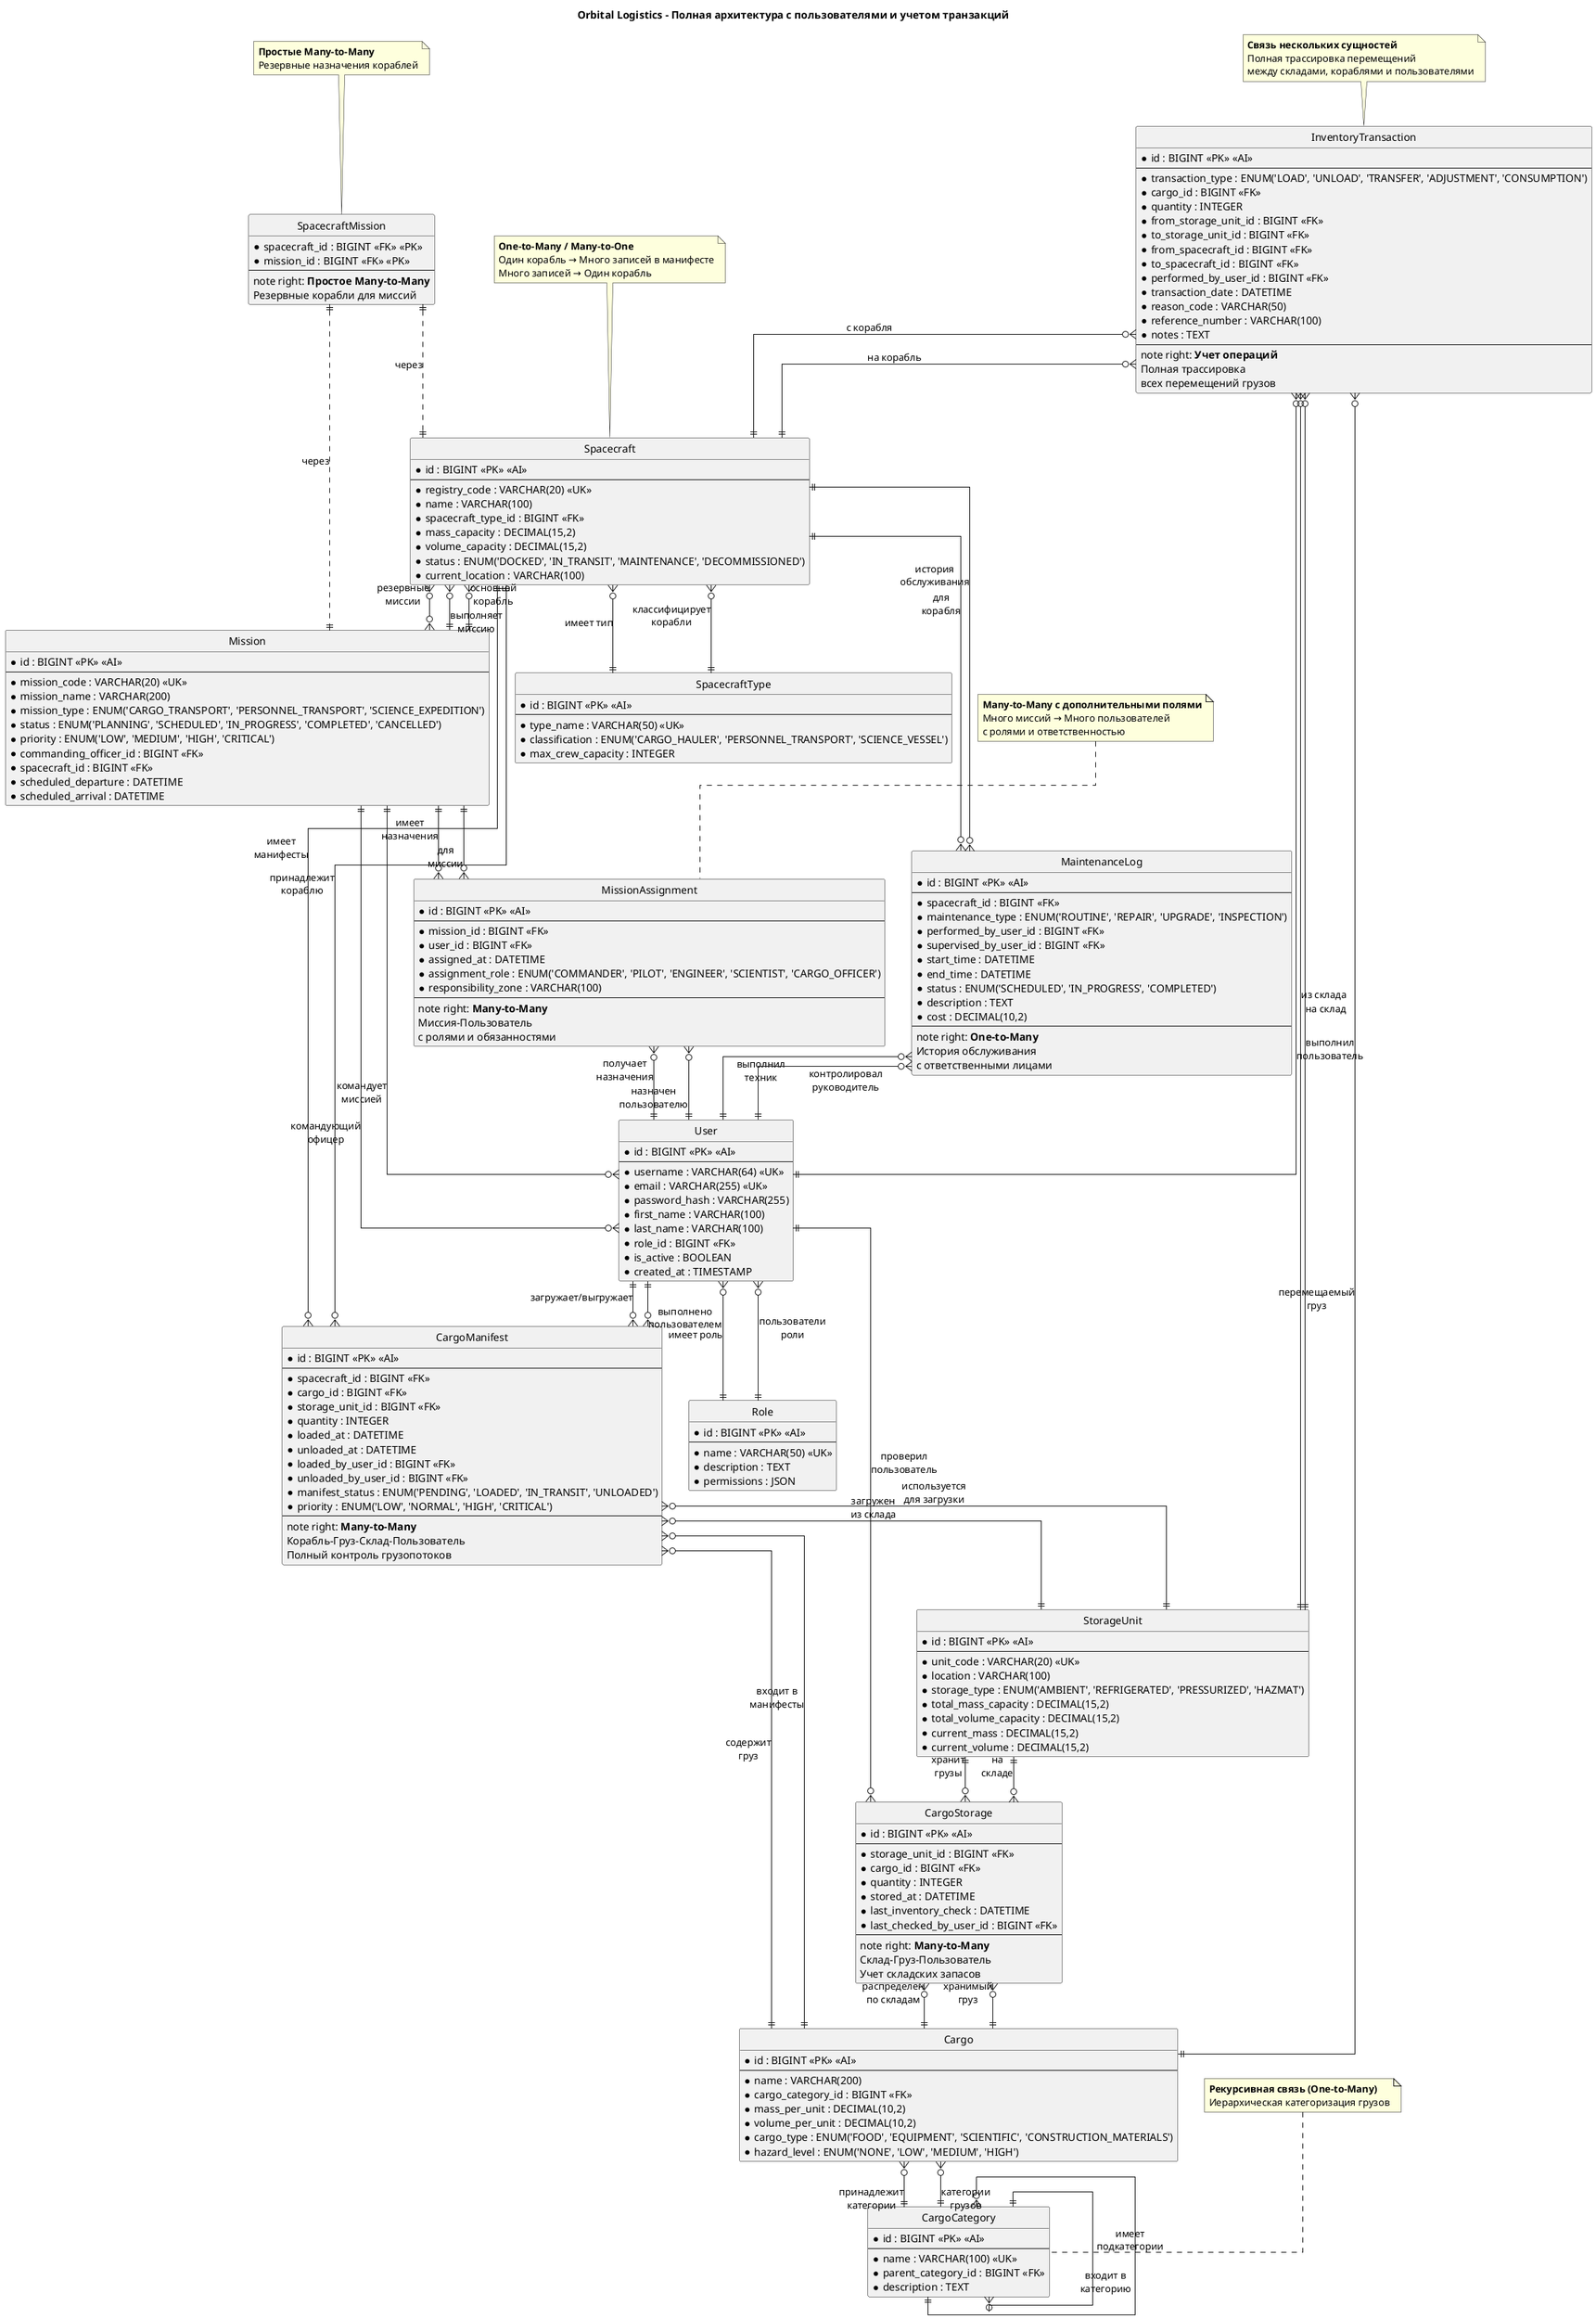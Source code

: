 @startuml
skinparam linetype ortho
skinparam packageStyle rectangle
hide circle

title Orbital Logistics - Полная архитектура с пользователями и учетом транзакций

' === ОСНОВНЫЕ СУЩНОСТИ ===

entity Spacecraft {
  * id : BIGINT <<PK>> <<AI>>
  --
  * registry_code : VARCHAR(20) <<UK>>
  * name : VARCHAR(100)
  * spacecraft_type_id : BIGINT <<FK>>
  * mass_capacity : DECIMAL(15,2)
  * volume_capacity : DECIMAL(15,2)
  * status : ENUM('DOCKED', 'IN_TRANSIT', 'MAINTENANCE', 'DECOMMISSIONED')
  * current_location : VARCHAR(100)
}

entity SpacecraftType {
  * id : BIGINT <<PK>> <<AI>>
  --
  * type_name : VARCHAR(50) <<UK>>
  * classification : ENUM('CARGO_HAULER', 'PERSONNEL_TRANSPORT', 'SCIENCE_VESSEL')
  * max_crew_capacity : INTEGER
}

entity Cargo {
  * id : BIGINT <<PK>> <<AI>>
  --
  * name : VARCHAR(200)
  * cargo_category_id : BIGINT <<FK>>
  * mass_per_unit : DECIMAL(10,2)
  * volume_per_unit : DECIMAL(10,2)
  * cargo_type : ENUM('FOOD', 'EQUIPMENT', 'SCIENTIFIC', 'CONSTRUCTION_MATERIALS')
  * hazard_level : ENUM('NONE', 'LOW', 'MEDIUM', 'HIGH')
}

entity CargoCategory {
  * id : BIGINT <<PK>> <<AI>>
  --
  * name : VARCHAR(100) <<UK>>
  * parent_category_id : BIGINT <<FK>>
  * description : TEXT
}

entity StorageUnit {
  * id : BIGINT <<PK>> <<AI>>
  --
  * unit_code : VARCHAR(20) <<UK>>
  * location : VARCHAR(100)
  * storage_type : ENUM('AMBIENT', 'REFRIGERATED', 'PRESSURIZED', 'HAZMAT')
  * total_mass_capacity : DECIMAL(15,2)
  * total_volume_capacity : DECIMAL(15,2)
  * current_mass : DECIMAL(15,2)
  * current_volume : DECIMAL(15,2)
}

entity User {
  * id : BIGINT <<PK>> <<AI>>
  --
  * username : VARCHAR(64) <<UK>>
  * email : VARCHAR(255) <<UK>>
  * password_hash : VARCHAR(255)
  * first_name : VARCHAR(100)
  * last_name : VARCHAR(100)
  * role_id : BIGINT <<FK>>
  * is_active : BOOLEAN
  * created_at : TIMESTAMP
}

entity Role {
  * id : BIGINT <<PK>> <<AI>>
  --
  * name : VARCHAR(50) <<UK>>
  * description : TEXT
  * permissions : JSON
}

entity Mission {
  * id : BIGINT <<PK>> <<AI>>
  --
  * mission_code : VARCHAR(20) <<UK>>
  * mission_name : VARCHAR(200)
  * mission_type : ENUM('CARGO_TRANSPORT', 'PERSONNEL_TRANSPORT', 'SCIENCE_EXPEDITION')
  * status : ENUM('PLANNING', 'SCHEDULED', 'IN_PROGRESS', 'COMPLETED', 'CANCELLED')
  * priority : ENUM('LOW', 'MEDIUM', 'HIGH', 'CRITICAL')
  * commanding_officer_id : BIGINT <<FK>>
  * spacecraft_id : BIGINT <<FK>>
  * scheduled_departure : DATETIME
  * scheduled_arrival : DATETIME
}

' === СВЯЗУЮЩИЕ СУЩНОСТИ ДЛЯ M2M С ДОПОЛНИТЕЛЬНЫМИ ПОЛЯМИ ===

entity CargoManifest {
  * id : BIGINT <<PK>> <<AI>>
  --
  * spacecraft_id : BIGINT <<FK>>
  * cargo_id : BIGINT <<FK>>
  * storage_unit_id : BIGINT <<FK>>
  * quantity : INTEGER
  * loaded_at : DATETIME
  * unloaded_at : DATETIME
  * loaded_by_user_id : BIGINT <<FK>>
  * unloaded_by_user_id : BIGINT <<FK>>
  * manifest_status : ENUM('PENDING', 'LOADED', 'IN_TRANSIT', 'UNLOADED')
  * priority : ENUM('LOW', 'NORMAL', 'HIGH', 'CRITICAL')
  --
  note right: **Many-to-Many**\nКорабль-Груз-Склад-Пользователь\nПолный контроль грузопотоков
}

entity MissionAssignment {
  * id : BIGINT <<PK>> <<AI>>
  --
  * mission_id : BIGINT <<FK>>
  * user_id : BIGINT <<FK>>
  * assigned_at : DATETIME
  * assignment_role : ENUM('COMMANDER', 'PILOT', 'ENGINEER', 'SCIENTIST', 'CARGO_OFFICER')
  * responsibility_zone : VARCHAR(100)
  --
  note right: **Many-to-Many**\nМиссия-Пользователь\nс ролями и обязанностями
}

entity CargoStorage {
  * id : BIGINT <<PK>> <<AI>>
  --
  * storage_unit_id : BIGINT <<FK>>
  * cargo_id : BIGINT <<FK>>
  * quantity : INTEGER
  * stored_at : DATETIME
  * last_inventory_check : DATETIME
  * last_checked_by_user_id : BIGINT <<FK>>
  --
  note right: **Many-to-Many**\nСклад-Груз-Пользователь\nУчет складских запасов
}

entity MaintenanceLog {
  * id : BIGINT <<PK>> <<AI>>
  --
  * spacecraft_id : BIGINT <<FK>>
  * maintenance_type : ENUM('ROUTINE', 'REPAIR', 'UPGRADE', 'INSPECTION')
  * performed_by_user_id : BIGINT <<FK>>
  * supervised_by_user_id : BIGINT <<FK>>
  * start_time : DATETIME
  * end_time : DATETIME
  * status : ENUM('SCHEDULED', 'IN_PROGRESS', 'COMPLETED')
  * description : TEXT
  * cost : DECIMAL(10,2)
  --
  note right: **One-to-Many**\nИстория обслуживания\nс ответственными лицами
}

entity InventoryTransaction {
  * id : BIGINT <<PK>> <<AI>>
  --
  * transaction_type : ENUM('LOAD', 'UNLOAD', 'TRANSFER', 'ADJUSTMENT', 'CONSUMPTION')
  * cargo_id : BIGINT <<FK>>
  * quantity : INTEGER
  * from_storage_unit_id : BIGINT <<FK>>
  * to_storage_unit_id : BIGINT <<FK>>
  * from_spacecraft_id : BIGINT <<FK>>
  * to_spacecraft_id : BIGINT <<FK>>
  * performed_by_user_id : BIGINT <<FK>>
  * transaction_date : DATETIME
  * reason_code : VARCHAR(50)
  * reference_number : VARCHAR(100)
  * notes : TEXT
  --
  note right: **Учет операций**\nПолная трассировка\nвсех перемещений грузов
}

' === ПРОСТЫЕ M2M СВЯЗИ (БЕЗ ДОП. ПОЛЕЙ) ===

entity SpacecraftMission {
  * spacecraft_id : BIGINT <<FK>> <<PK>>
  * mission_id : BIGINT <<FK>> <<PK>>
  --
  note right: **Простое Many-to-Many**\nРезервные корабли для миссий
}

' === ОПРЕДЕЛЕНИЕ ВСЕХ ТИПОВ СВЯЗЕЙ ===

' === 1. One-to-Many / Many-to-One ===
note top of Spacecraft
  **One-to-Many / Many-to-One**
  Один корабль → Много записей в манифесте
  Много записей → Один корабль
end note

Spacecraft ||--o{ CargoManifest : "имеет\nманифесты"
CargoManifest }o--|| Spacecraft : "принадлежит\nкораблю"

Cargo ||--o{ CargoManifest : "входит в\nманифесты" 
CargoManifest }o--|| Cargo : "содержит\nгруз"

User ||--o{ CargoManifest : "загружает/выгружает"
CargoManifest }o--|| User : "выполнено\nпользователем"

' === 2. Many-to-Many через связующую сущность ===
note top of MissionAssignment
  **Many-to-Many с дополнительными полями**
  Много миссий → Много пользователей
  с ролями и ответственностью
end note

Mission ||--o{ MissionAssignment : "имеет\nназначения"
MissionAssignment }o--|| Mission : "для\nмиссии"

User ||--o{ MissionAssignment : "получает\nназначения" 
MissionAssignment }o--|| User : "назначен\nпользователю"

' === 3. Рекурсивные связи ===
note top of CargoCategory
  **Рекурсивная связь (One-to-Many)**
  Иерархическая категоризация грузов
end note

CargoCategory ||--o{ CargoCategory : "имеет\nподкатегории"
CargoCategory }o--|| CargoCategory : "входит в\nкатегорию"

' === 4. Простые Many-to-Many ===
note top of SpacecraftMission
  **Простые Many-to-Many**
  Резервные назначения кораблей
end note

Spacecraft }o--o{ Mission : "резервные\nмиссии"
SpacecraftMission ||..|| Spacecraft : "через"
SpacecraftMission ||..|| Mission : "через"

' === 5. Сложные связи между несколькими сущностями ===
note top of InventoryTransaction
  **Связь нескольких сущностей**
  Полная трассировка перемещений
  между складами, кораблями и пользователями
end note

InventoryTransaction }o--|| Cargo : "перемещаемый\nгруз"
InventoryTransaction }o--|| StorageUnit : "из склада"
InventoryTransaction }o--|| StorageUnit : "на склад"
InventoryTransaction }o--|| Spacecraft : "с корабля"
InventoryTransaction }o--|| Spacecraft : "на корабль"
InventoryTransaction }o--|| User : "выполнил\nпользователь"

' === 6. Базовые связи ===
SpacecraftType ||--o{ Spacecraft : "классифицирует\nкорабли"
Spacecraft }o--|| SpacecraftType : "имеет тип"

CargoCategory ||--o{ Cargo : "категории\nгрузов"
Cargo }o--|| CargoCategory : "принадлежит\nкатегории"

Role ||--o{ User : "пользователи\nроли"
User }o--|| Role : "имеет роль"

Mission ||--o{ Spacecraft : "основной\nкорабль"
Spacecraft }o--|| Mission : "выполняет\nмиссию"

Mission ||--o{ User : "командующий\nофицер"
User }o--|| Mission : "командует\nмиссией"

Spacecraft ||--o{ MaintenanceLog : "история\nобслуживания"
MaintenanceLog }o--|| Spacecraft : "для\nкорабля"

MaintenanceLog }o--|| User : "выполнил\nтехник"
MaintenanceLog }o--|| User : "контролировал\nруководитель"

StorageUnit ||--o{ CargoStorage : "хранит\nгрузы"
CargoStorage }o--|| StorageUnit : "на\nскладе"

Cargo ||--o{ CargoStorage : "распределен\nпо складам"
CargoStorage }o--|| Cargo : "хранимый\nгруз"

CargoStorage }o--|| User : "проверил\nпользователь"

CargoManifest }o--|| StorageUnit : "загружен\nиз склада"
StorageUnit ||--o{ CargoManifest : "используется\nдля загрузки"

@enduml
